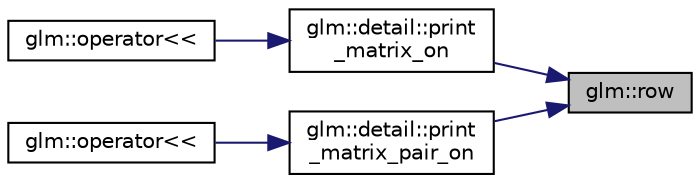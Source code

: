 digraph "glm::row"
{
 // LATEX_PDF_SIZE
  edge [fontname="Helvetica",fontsize="10",labelfontname="Helvetica",labelfontsize="10"];
  node [fontname="Helvetica",fontsize="10",shape=record];
  rankdir="RL";
  Node1 [label="glm::row",height=0.2,width=0.4,color="black", fillcolor="grey75", style="filled", fontcolor="black",tooltip=" "];
  Node1 -> Node2 [dir="back",color="midnightblue",fontsize="10",style="solid",fontname="Helvetica"];
  Node2 [label="glm::detail::print\l_matrix_on",height=0.2,width=0.4,color="black", fillcolor="white", style="filled",URL="$namespaceglm_1_1detail.html#a705becbf05df4c8637731f85569fc0e6",tooltip=" "];
  Node2 -> Node3 [dir="back",color="midnightblue",fontsize="10",style="solid",fontname="Helvetica"];
  Node3 [label="glm::operator\<\<",height=0.2,width=0.4,color="black", fillcolor="white", style="filled",URL="$group__gtx__io.html#ga61fbdb6ad70c4c8d750a847251fa4a4a",tooltip=" "];
  Node1 -> Node4 [dir="back",color="midnightblue",fontsize="10",style="solid",fontname="Helvetica"];
  Node4 [label="glm::detail::print\l_matrix_pair_on",height=0.2,width=0.4,color="black", fillcolor="white", style="filled",URL="$namespaceglm_1_1detail.html#aff6c8f1c43115431bf40167f6638b78f",tooltip=" "];
  Node4 -> Node5 [dir="back",color="midnightblue",fontsize="10",style="solid",fontname="Helvetica"];
  Node5 [label="glm::operator\<\<",height=0.2,width=0.4,color="black", fillcolor="white", style="filled",URL="$group__gtx__io.html#ga67ab2a9a13c872bd33e6a0455c97ce9c",tooltip=" "];
}
